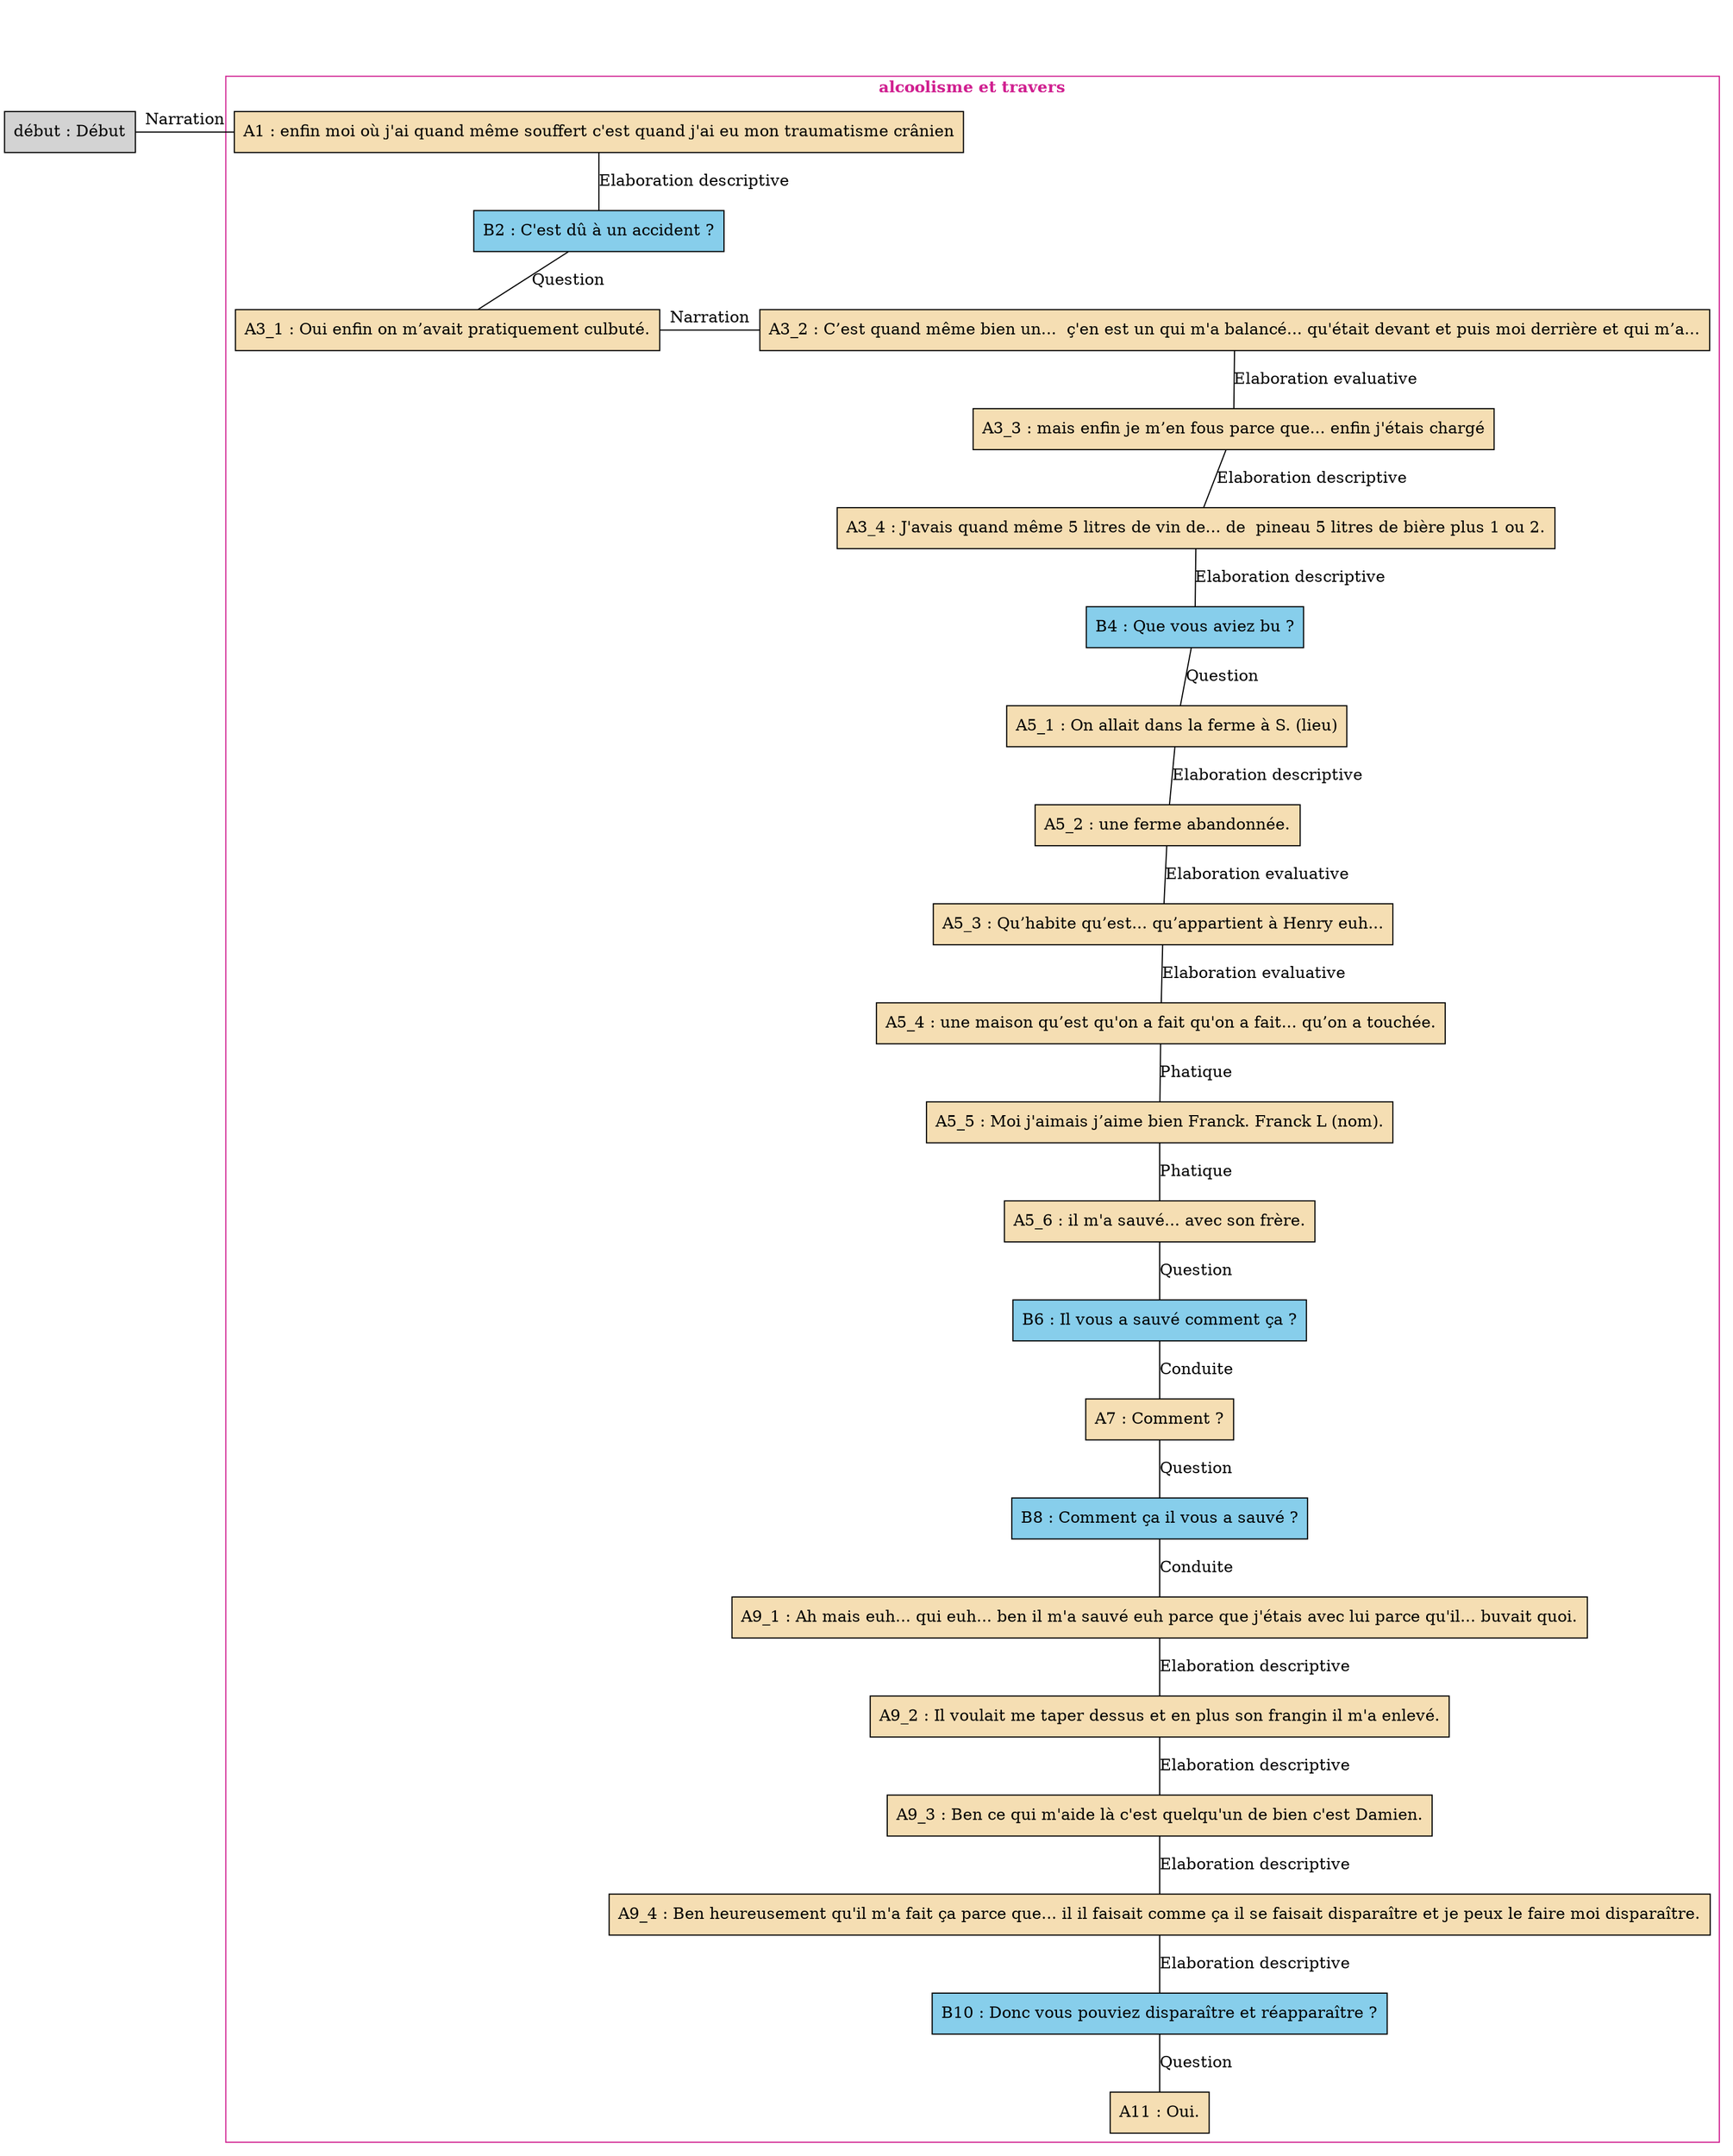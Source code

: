 digraph "Sauveur_-_E06" {
	node [shape=box style=filled]
	newrank=true
	zero [style=invis]
	"début" [label="début : Début"]
	A1 [label="A1 : enfin moi où j'ai quand même souffert c'est quand j'ai eu mon traumatisme crânien" fillcolor=wheat]
	B2 [label="B2 : C'est dû à un accident ?" fillcolor=skyblue]
	A3_1 [label="A3_1 : Oui enfin on m’avait pratiquement culbuté." fillcolor=wheat]
	A3_2 [label="A3_2 : C’est quand même bien un...  ç'en est un qui m'a balancé... qu'était devant et puis moi derrière et qui m’a..." fillcolor=wheat]
	A3_3 [label="A3_3 : mais enfin je m’en fous parce que... enfin j'étais chargé" fillcolor=wheat]
	A3_4 [label="A3_4 : J'avais quand même 5 litres de vin de... de  pineau 5 litres de bière plus 1 ou 2." fillcolor=wheat]
	B4 [label="B4 : Que vous aviez bu ?" fillcolor=skyblue]
	A5_1 [label="A5_1 : On allait dans la ferme à S. (lieu)" fillcolor=wheat]
	A5_2 [label="A5_2 : une ferme abandonnée." fillcolor=wheat]
	A5_3 [label="A5_3 : Qu’habite qu’est... qu’appartient à Henry euh..." fillcolor=wheat]
	A5_4 [label="A5_4 : une maison qu’est qu'on a fait qu'on a fait... qu’on a touchée." fillcolor=wheat]
	A5_5 [label="A5_5 : Moi j'aimais j’aime bien Franck. Franck L (nom)." fillcolor=wheat]
	A5_6 [label="A5_6 : il m'a sauvé... avec son frère." fillcolor=wheat]
	B6 [label="B6 : Il vous a sauvé comment ça ?" fillcolor=skyblue]
	A7 [label="A7 : Comment ?" fillcolor=wheat]
	B8 [label="B8 : Comment ça il vous a sauvé ?" fillcolor=skyblue]
	A9_1 [label="A9_1 : Ah mais euh... qui euh... ben il m'a sauvé euh parce que j'étais avec lui parce qu'il... buvait quoi." fillcolor=wheat]
	A9_2 [label="A9_2 : Il voulait me taper dessus et en plus son frangin il m'a enlevé." fillcolor=wheat]
	A9_3 [label="A9_3 : Ben ce qui m'aide là c'est quelqu'un de bien c'est Damien." fillcolor=wheat]
	A9_4 [label="A9_4 : Ben heureusement qu'il m'a fait ça parce que... il il faisait comme ça il se faisait disparaître et je peux le faire moi disparaître." fillcolor=wheat]
	B10 [label="B10 : Donc vous pouviez disparaître et réapparaître ?" fillcolor=skyblue]
	A11 [label="A11 : Oui." fillcolor=wheat]
	zero -> "début" [label="" style=invis]
	zero -> A1 [style=invis weight=1]
	"début" -> A1 [label=Narration constraint=false dir=none]
	B2 -> A3_1 [label=Question dir=none weight=2]
	A1 -> B2 [label="Elaboration descriptive" dir=none weight=2]
	B2 -> A3_2 [style=invis weight=1]
	A3_1 -> A3_2 [label=Narration constraint=false dir=none]
	A3_2 -> A3_3 [label="Elaboration evaluative" dir=none weight=2]
	A3_3 -> A3_4 [label="Elaboration descriptive" dir=none weight=2]
	A3_4 -> B4 [label="Elaboration descriptive" dir=none weight=2]
	B4 -> A5_1 [label=Question dir=none weight=2]
	A5_1 -> A5_2 [label="Elaboration descriptive" dir=none weight=2]
	A5_2 -> A5_3 [label="Elaboration evaluative" dir=none weight=2]
	A5_3 -> A5_4 [label="Elaboration evaluative" dir=none weight=2]
	A5_4 -> A5_5 [label=Phatique dir=none weight=2]
	A5_5 -> A5_6 [label=Phatique dir=none weight=2]
	A5_6 -> B6 [label=Question dir=none weight=2]
	B6 -> A7 [label=Conduite dir=none weight=2]
	A7 -> B8 [label=Question dir=none weight=2]
	B10 -> A11 [label=Question dir=none weight=2]
	B8 -> A9_1 [label=Conduite dir=none weight=2]
	A9_1 -> A9_2 [label="Elaboration descriptive" dir=none weight=2]
	A9_2 -> A9_3 [label="Elaboration descriptive" dir=none weight=2]
	A9_3 -> A9_4 [label="Elaboration descriptive" dir=none weight=2]
	A9_4 -> B10 [label="Elaboration descriptive" dir=none weight=2]
	subgraph cluster_0 {
		label=<<B>alcoolisme et travers</B>>
		color=violetred
		fontcolor=violetred
		A1
		B2
		A3_1
		A3_2
		A3_3
		A3_4
		B4
		A5_1
		A5_2
		A5_3
		A5_4
		A5_5
		A5_6
		B6
		A7
		B8
		A9_1
		A9_2
		A9_3
		A9_4
		B10
		A11
	}
}
